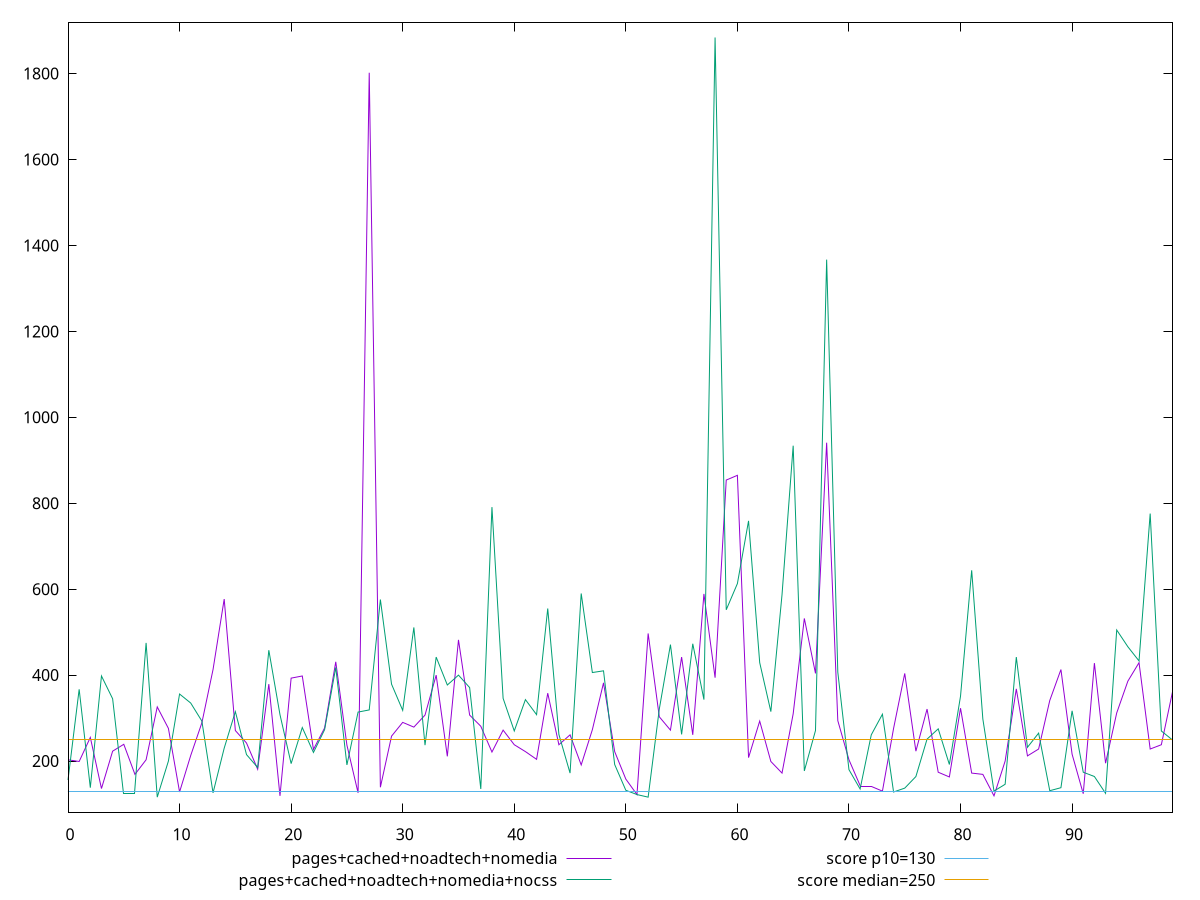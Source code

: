 reset

$pagesCachedNoadtechNomedia <<EOF
0 203
1 199
2 254.99999999999977
3 136
4 223.00000000000045
5 239
6 169
7 203
8 326
9 276
10 128
11 213
12 289
13 413
14 576.9999999999995
15 271
16 242
17 181
18 379
19 119
20 393
21 398
22 227
23 277
24 431
25 237
26 126
27 1802.0000000000005
28 139
29 258
30 290
31 279
32 307
33 400
34 211.00000000000023
35 482
36 306.99999999999955
37 281
38 221
39 272
40 238
41 222
42 204
43 358
44 238
45 261
46 191
47 273
48 382
49 222
50 158
51 122
52 497
53 303
54 272
55 442
56 261
57 589
58 394.00000000000045
59 854.0000000000005
60 865
61 208
62 293
63 199
64 172
65 310
66 532
67 404
68 940.9999999999995
69 294
70 203
71 140.0000000000001
72 139.9999999999999
73 130
74 276
75 404
76 223
77 321
78 174.00000000000023
79 163
80 323
81 172
82 169
83 119
84 200
85 368
86 212
87 228
88 341
89 413
90 216
91 124
92 428
93 195
94 312
95 386
96 429
97 228
98 238
99 361
EOF

$pagesCachedNoadtechNomediaNocss <<EOF
0 156
1 367
2 138
3 398
4 345
5 124
6 124
7 475
8 116
9 200
10 356
11 335
12 293
13 126
14 230
15 315
16 215
17 185
18 458
19 308
20 194
21 278
22 220
23 273
24 418
25 191
26 314
27 319
28 576
29 379
30 318
31 511
32 237
33 442
34 377
35 400
36 371
37 135
38 791
39 346
40 270
41 343
42 308
43 555
44 262
45 172
46 590
47 406
48 410
49 192
50 132
51 122
52 116
53 321
54 471
55 262
56 473
57 343
58 1884
59 552
60 613
61 759
62 429
63 315
64 587
65 934
66 177
67 271
68 1367.000000000001
69 407
70 180
71 135
72 261
73 309
74 128
75 137
76 164
77 251
78 275
79 192
80 351
81 644
82 298
83 130
84 146
85 442
86 232
87 265
88 131
89 138
90 317
91 174
92 164
93 125
94 505
95 466
96 433
97 776
98 270
99 249
EOF

set key outside below
set xrange [0:99]
set yrange [80.64:1919.36]
set trange [80.64:1919.36]
set terminal svg size 640, 520 enhanced background rgb 'white'
set output "report_00013_2021-02-09T12-04-24.940Z/max-potential-fid/comparison/line/3_vs_4.svg"

plot $pagesCachedNoadtechNomedia title "pages+cached+noadtech+nomedia" with line, \
     $pagesCachedNoadtechNomediaNocss title "pages+cached+noadtech+nomedia+nocss" with line, \
     130 title "score p10=130", \
     250 title "score median=250"

reset
